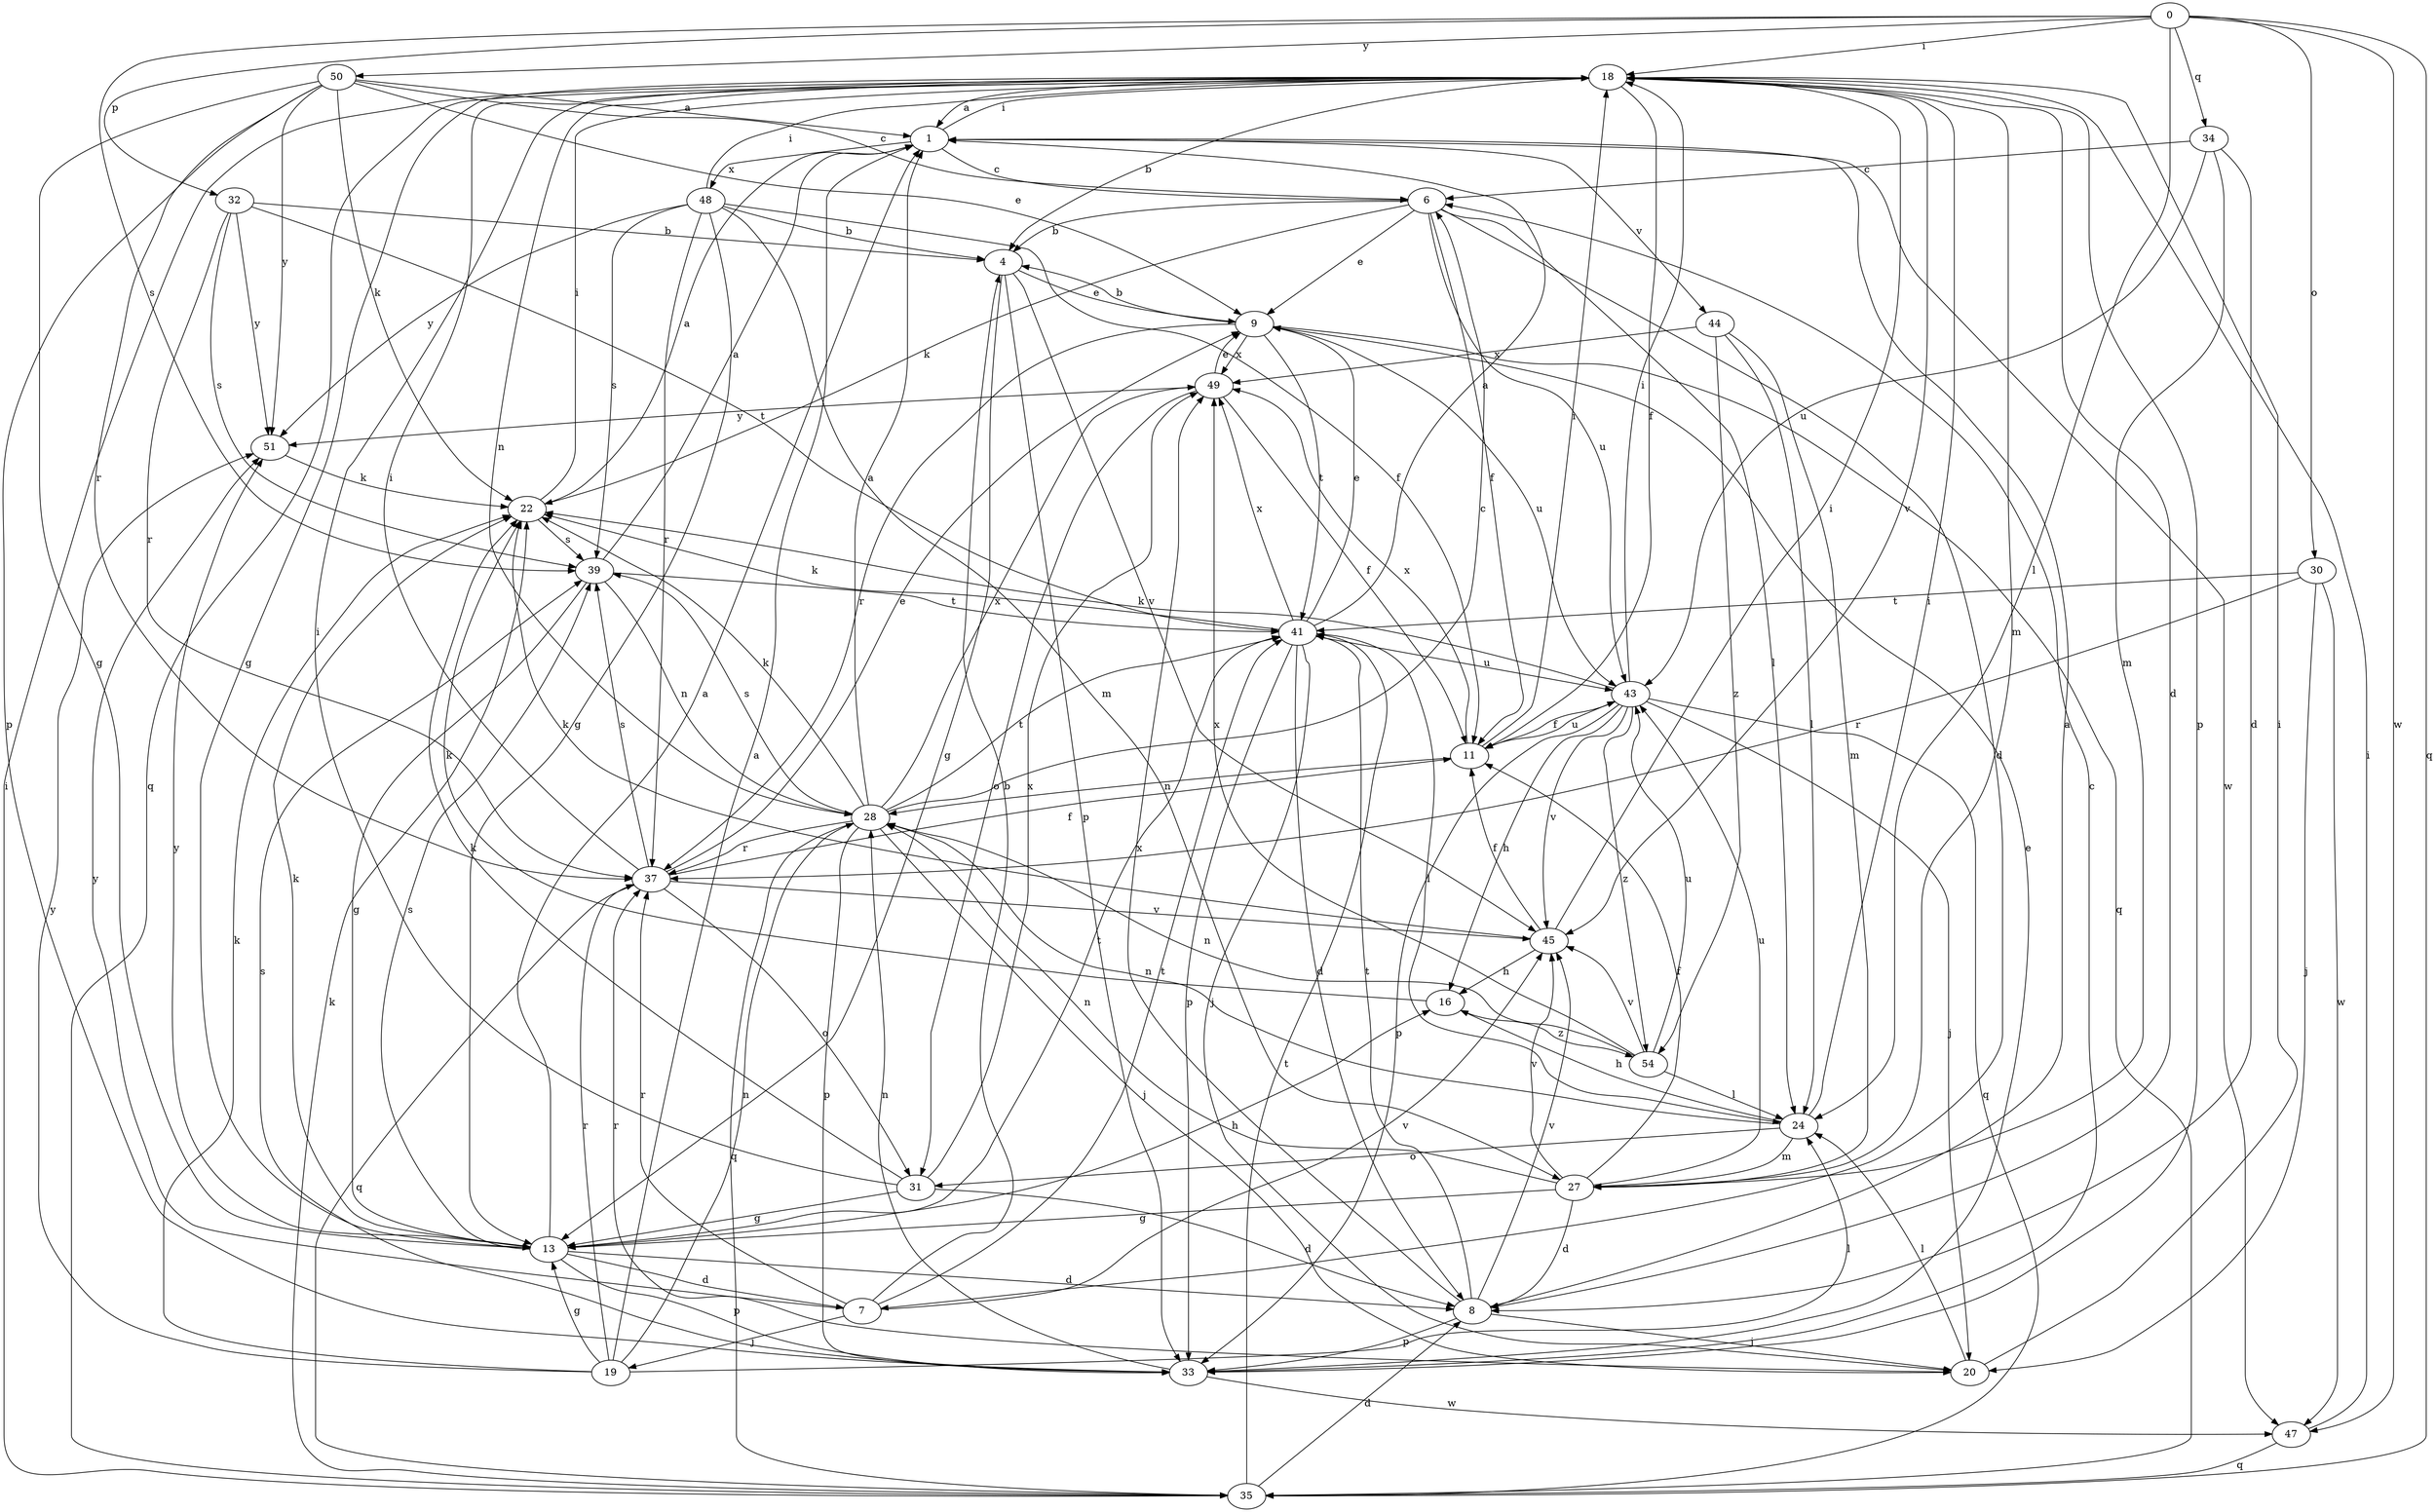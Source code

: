 strict digraph  {
0;
1;
4;
6;
7;
8;
9;
11;
13;
16;
18;
19;
20;
22;
24;
27;
28;
30;
31;
32;
33;
34;
35;
37;
39;
41;
43;
44;
45;
47;
48;
49;
50;
51;
54;
0 -> 18  [label=i];
0 -> 24  [label=l];
0 -> 30  [label=o];
0 -> 32  [label=p];
0 -> 34  [label=q];
0 -> 35  [label=q];
0 -> 39  [label=s];
0 -> 47  [label=w];
0 -> 50  [label=y];
1 -> 6  [label=c];
1 -> 18  [label=i];
1 -> 44  [label=v];
1 -> 47  [label=w];
1 -> 48  [label=x];
4 -> 9  [label=e];
4 -> 13  [label=g];
4 -> 33  [label=p];
4 -> 45  [label=v];
6 -> 4  [label=b];
6 -> 7  [label=d];
6 -> 9  [label=e];
6 -> 11  [label=f];
6 -> 22  [label=k];
6 -> 24  [label=l];
6 -> 43  [label=u];
7 -> 4  [label=b];
7 -> 19  [label=j];
7 -> 37  [label=r];
7 -> 41  [label=t];
7 -> 45  [label=v];
7 -> 51  [label=y];
8 -> 1  [label=a];
8 -> 20  [label=j];
8 -> 33  [label=p];
8 -> 41  [label=t];
8 -> 45  [label=v];
8 -> 49  [label=x];
9 -> 4  [label=b];
9 -> 35  [label=q];
9 -> 37  [label=r];
9 -> 41  [label=t];
9 -> 43  [label=u];
9 -> 49  [label=x];
11 -> 18  [label=i];
11 -> 28  [label=n];
11 -> 43  [label=u];
11 -> 49  [label=x];
13 -> 1  [label=a];
13 -> 7  [label=d];
13 -> 8  [label=d];
13 -> 16  [label=h];
13 -> 22  [label=k];
13 -> 33  [label=p];
13 -> 39  [label=s];
13 -> 41  [label=t];
13 -> 51  [label=y];
16 -> 22  [label=k];
16 -> 54  [label=z];
18 -> 1  [label=a];
18 -> 4  [label=b];
18 -> 8  [label=d];
18 -> 11  [label=f];
18 -> 13  [label=g];
18 -> 27  [label=m];
18 -> 28  [label=n];
18 -> 33  [label=p];
18 -> 35  [label=q];
18 -> 45  [label=v];
19 -> 1  [label=a];
19 -> 13  [label=g];
19 -> 22  [label=k];
19 -> 24  [label=l];
19 -> 28  [label=n];
19 -> 37  [label=r];
19 -> 51  [label=y];
20 -> 18  [label=i];
20 -> 24  [label=l];
20 -> 37  [label=r];
22 -> 1  [label=a];
22 -> 18  [label=i];
22 -> 39  [label=s];
24 -> 16  [label=h];
24 -> 18  [label=i];
24 -> 27  [label=m];
24 -> 28  [label=n];
24 -> 31  [label=o];
27 -> 8  [label=d];
27 -> 11  [label=f];
27 -> 13  [label=g];
27 -> 28  [label=n];
27 -> 43  [label=u];
27 -> 45  [label=v];
28 -> 1  [label=a];
28 -> 6  [label=c];
28 -> 20  [label=j];
28 -> 22  [label=k];
28 -> 33  [label=p];
28 -> 35  [label=q];
28 -> 37  [label=r];
28 -> 39  [label=s];
28 -> 41  [label=t];
28 -> 49  [label=x];
30 -> 20  [label=j];
30 -> 37  [label=r];
30 -> 41  [label=t];
30 -> 47  [label=w];
31 -> 8  [label=d];
31 -> 13  [label=g];
31 -> 18  [label=i];
31 -> 22  [label=k];
31 -> 49  [label=x];
32 -> 4  [label=b];
32 -> 37  [label=r];
32 -> 39  [label=s];
32 -> 41  [label=t];
32 -> 51  [label=y];
33 -> 6  [label=c];
33 -> 9  [label=e];
33 -> 28  [label=n];
33 -> 39  [label=s];
33 -> 47  [label=w];
34 -> 6  [label=c];
34 -> 8  [label=d];
34 -> 27  [label=m];
34 -> 43  [label=u];
35 -> 8  [label=d];
35 -> 18  [label=i];
35 -> 22  [label=k];
35 -> 41  [label=t];
37 -> 9  [label=e];
37 -> 11  [label=f];
37 -> 18  [label=i];
37 -> 31  [label=o];
37 -> 35  [label=q];
37 -> 39  [label=s];
37 -> 45  [label=v];
39 -> 1  [label=a];
39 -> 13  [label=g];
39 -> 28  [label=n];
39 -> 41  [label=t];
41 -> 1  [label=a];
41 -> 8  [label=d];
41 -> 9  [label=e];
41 -> 20  [label=j];
41 -> 22  [label=k];
41 -> 24  [label=l];
41 -> 33  [label=p];
41 -> 43  [label=u];
41 -> 49  [label=x];
43 -> 11  [label=f];
43 -> 16  [label=h];
43 -> 18  [label=i];
43 -> 20  [label=j];
43 -> 22  [label=k];
43 -> 33  [label=p];
43 -> 35  [label=q];
43 -> 45  [label=v];
43 -> 54  [label=z];
44 -> 24  [label=l];
44 -> 27  [label=m];
44 -> 49  [label=x];
44 -> 54  [label=z];
45 -> 11  [label=f];
45 -> 16  [label=h];
45 -> 18  [label=i];
45 -> 22  [label=k];
47 -> 18  [label=i];
47 -> 35  [label=q];
48 -> 4  [label=b];
48 -> 11  [label=f];
48 -> 13  [label=g];
48 -> 18  [label=i];
48 -> 27  [label=m];
48 -> 37  [label=r];
48 -> 39  [label=s];
48 -> 51  [label=y];
49 -> 9  [label=e];
49 -> 11  [label=f];
49 -> 31  [label=o];
49 -> 51  [label=y];
50 -> 1  [label=a];
50 -> 6  [label=c];
50 -> 9  [label=e];
50 -> 13  [label=g];
50 -> 22  [label=k];
50 -> 33  [label=p];
50 -> 37  [label=r];
50 -> 51  [label=y];
51 -> 22  [label=k];
54 -> 24  [label=l];
54 -> 28  [label=n];
54 -> 43  [label=u];
54 -> 45  [label=v];
54 -> 49  [label=x];
}
